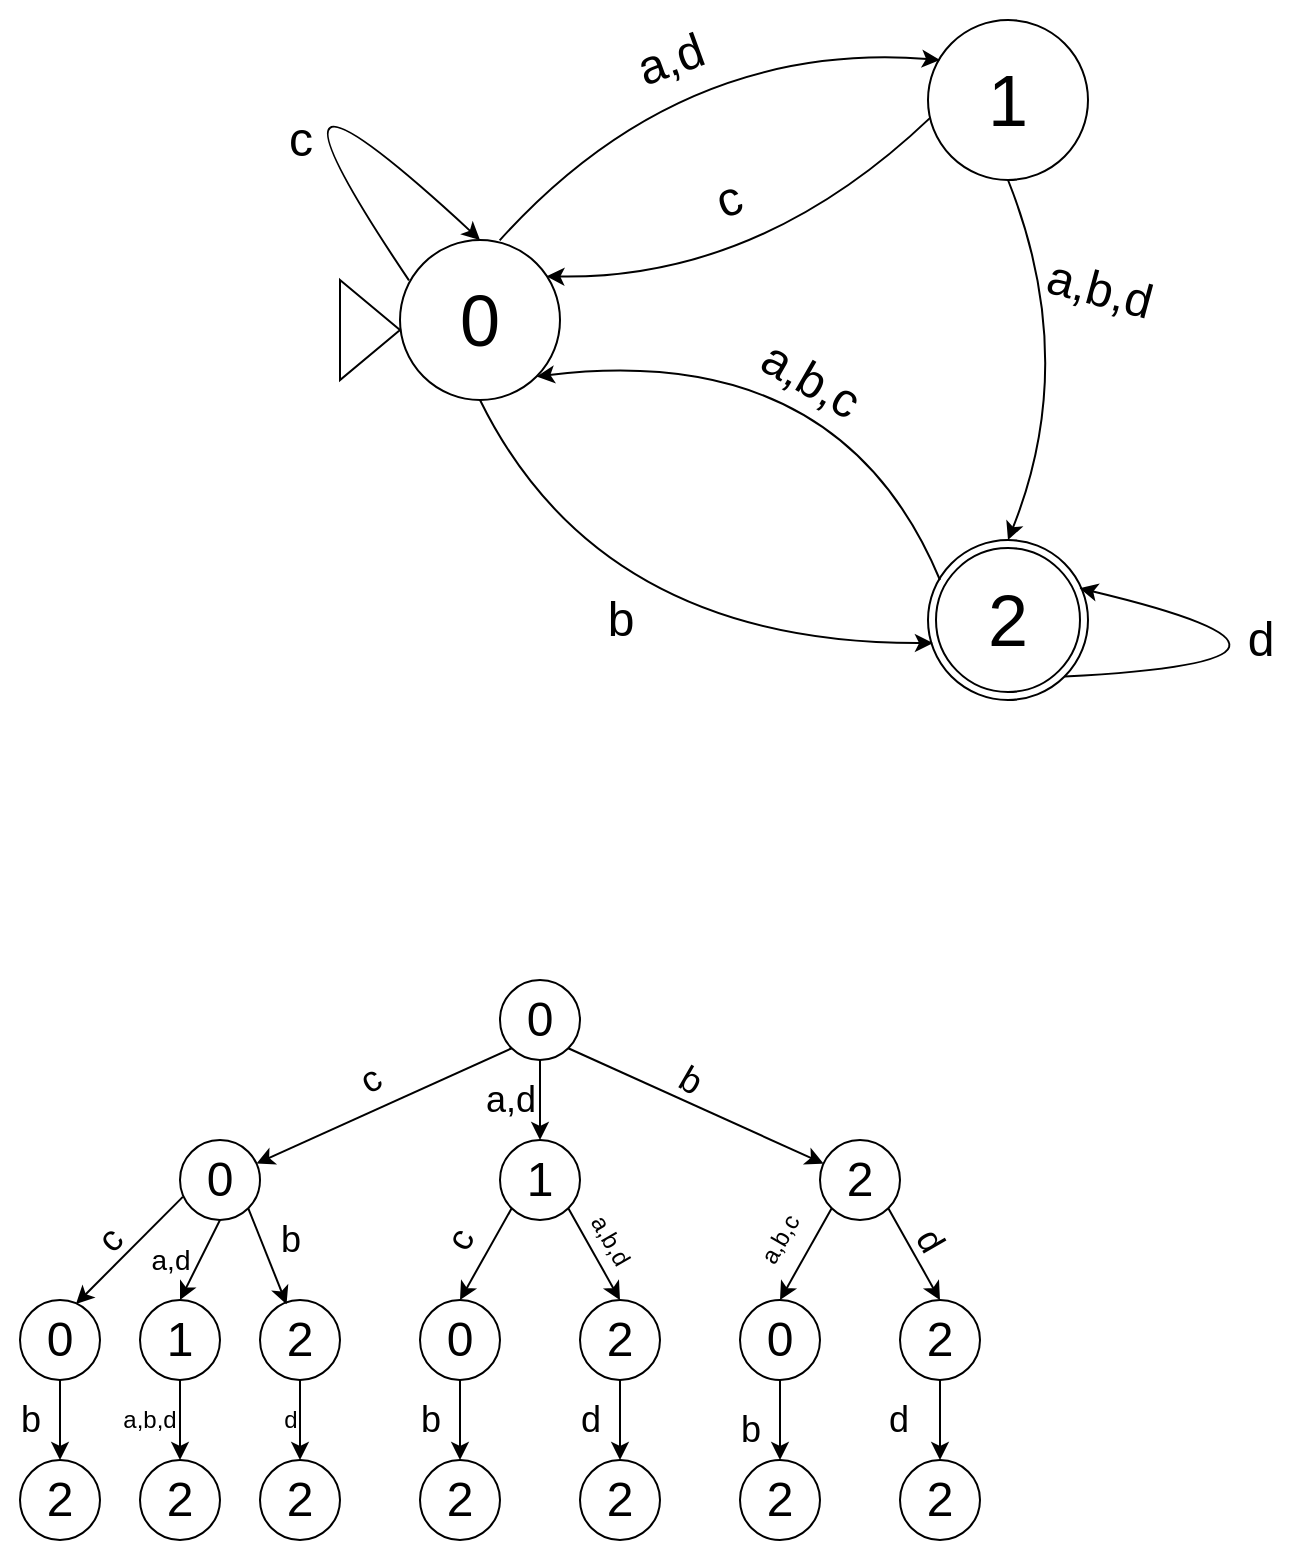 <mxfile version="24.4.9" type="github">
  <diagram name="Страница — 1" id="2zG2QO-hFIdxCl5BQbkB">
    <mxGraphModel dx="687" dy="390" grid="0" gridSize="10" guides="1" tooltips="1" connect="1" arrows="1" fold="1" page="1" pageScale="1" pageWidth="827" pageHeight="1169" math="0" shadow="0">
      <root>
        <mxCell id="0" />
        <mxCell id="1" parent="0" />
        <mxCell id="6MPeJkrhQAW0BNNzGtQ6-1" value="&lt;font style=&quot;font-size: 36px;&quot;&gt;2&lt;/font&gt;" style="ellipse;shape=doubleEllipse;whiteSpace=wrap;html=1;aspect=fixed;" parent="1" vertex="1">
          <mxGeometry x="534" y="380" width="80" height="80" as="geometry" />
        </mxCell>
        <mxCell id="6MPeJkrhQAW0BNNzGtQ6-2" value="&lt;font style=&quot;font-size: 36px;&quot;&gt;0&lt;/font&gt;" style="ellipse;whiteSpace=wrap;html=1;aspect=fixed;" parent="1" vertex="1">
          <mxGeometry x="270" y="230" width="80" height="80" as="geometry" />
        </mxCell>
        <mxCell id="6MPeJkrhQAW0BNNzGtQ6-3" value="&lt;font style=&quot;font-size: 36px;&quot;&gt;1&lt;/font&gt;" style="ellipse;whiteSpace=wrap;html=1;aspect=fixed;" parent="1" vertex="1">
          <mxGeometry x="534" y="120" width="80" height="80" as="geometry" />
        </mxCell>
        <mxCell id="6MPeJkrhQAW0BNNzGtQ6-5" value="" style="endArrow=classic;html=1;rounded=0;exitX=0.623;exitY=0.002;exitDx=0;exitDy=0;exitPerimeter=0;curved=1;" parent="1" source="6MPeJkrhQAW0BNNzGtQ6-2" edge="1">
          <mxGeometry width="50" height="50" relative="1" as="geometry">
            <mxPoint x="360" y="210" as="sourcePoint" />
            <mxPoint x="540" y="140" as="targetPoint" />
            <Array as="points">
              <mxPoint x="410" y="130" />
            </Array>
          </mxGeometry>
        </mxCell>
        <mxCell id="6MPeJkrhQAW0BNNzGtQ6-6" value="" style="endArrow=classic;html=1;rounded=0;entryX=0.915;entryY=0.227;entryDx=0;entryDy=0;entryPerimeter=0;curved=1;exitX=0.015;exitY=0.61;exitDx=0;exitDy=0;exitPerimeter=0;" parent="1" source="6MPeJkrhQAW0BNNzGtQ6-3" target="6MPeJkrhQAW0BNNzGtQ6-2" edge="1">
          <mxGeometry width="50" height="50" relative="1" as="geometry">
            <mxPoint x="530" y="170" as="sourcePoint" />
            <mxPoint x="630" y="290" as="targetPoint" />
            <Array as="points">
              <mxPoint x="450" y="250" />
            </Array>
          </mxGeometry>
        </mxCell>
        <mxCell id="6MPeJkrhQAW0BNNzGtQ6-7" value="" style="triangle;whiteSpace=wrap;html=1;" parent="1" vertex="1">
          <mxGeometry x="240" y="250" width="30" height="50" as="geometry" />
        </mxCell>
        <mxCell id="6MPeJkrhQAW0BNNzGtQ6-8" value="&lt;font style=&quot;font-size: 24px;&quot;&gt;a,d&lt;/font&gt;" style="text;html=1;align=center;verticalAlign=middle;resizable=0;points=[];autosize=1;strokeColor=none;fillColor=none;rotation=-20;" parent="1" vertex="1">
          <mxGeometry x="375" y="120" width="60" height="40" as="geometry" />
        </mxCell>
        <mxCell id="6MPeJkrhQAW0BNNzGtQ6-9" value="&lt;font style=&quot;font-size: 24px;&quot;&gt;c&lt;/font&gt;" style="text;html=1;align=center;verticalAlign=middle;resizable=0;points=[];autosize=1;strokeColor=none;fillColor=none;rotation=-20;" parent="1" vertex="1">
          <mxGeometry x="414" y="190" width="40" height="40" as="geometry" />
        </mxCell>
        <mxCell id="6MPeJkrhQAW0BNNzGtQ6-10" value="" style="endArrow=classic;html=1;rounded=0;exitX=0.5;exitY=1;exitDx=0;exitDy=0;entryX=0.5;entryY=0;entryDx=0;entryDy=0;curved=1;" parent="1" source="6MPeJkrhQAW0BNNzGtQ6-3" target="6MPeJkrhQAW0BNNzGtQ6-1" edge="1">
          <mxGeometry width="50" height="50" relative="1" as="geometry">
            <mxPoint x="490" y="290" as="sourcePoint" />
            <mxPoint x="540" y="240" as="targetPoint" />
            <Array as="points">
              <mxPoint x="610" y="290" />
            </Array>
          </mxGeometry>
        </mxCell>
        <mxCell id="6MPeJkrhQAW0BNNzGtQ6-11" value="&lt;font style=&quot;font-size: 24px;&quot;&gt;a,b,d&lt;/font&gt;" style="text;html=1;align=center;verticalAlign=middle;whiteSpace=wrap;rounded=0;rotation=15;" parent="1" vertex="1">
          <mxGeometry x="590" y="240" width="60" height="30" as="geometry" />
        </mxCell>
        <mxCell id="6MPeJkrhQAW0BNNzGtQ6-12" value="" style="endArrow=classic;html=1;rounded=0;exitX=1;exitY=1;exitDx=0;exitDy=0;entryX=0.948;entryY=0.302;entryDx=0;entryDy=0;curved=1;entryPerimeter=0;" parent="1" source="6MPeJkrhQAW0BNNzGtQ6-1" target="6MPeJkrhQAW0BNNzGtQ6-1" edge="1">
          <mxGeometry width="50" height="50" relative="1" as="geometry">
            <mxPoint x="570" y="340" as="sourcePoint" />
            <mxPoint x="660" y="430" as="targetPoint" />
            <Array as="points">
              <mxPoint x="760" y="440" />
            </Array>
          </mxGeometry>
        </mxCell>
        <mxCell id="6MPeJkrhQAW0BNNzGtQ6-13" value="&lt;font style=&quot;font-size: 24px;&quot;&gt;d&lt;/font&gt;" style="text;html=1;align=center;verticalAlign=middle;resizable=0;points=[];autosize=1;strokeColor=none;fillColor=none;" parent="1" vertex="1">
          <mxGeometry x="680" y="410" width="40" height="40" as="geometry" />
        </mxCell>
        <mxCell id="6MPeJkrhQAW0BNNzGtQ6-15" value="" style="endArrow=classic;html=1;rounded=0;exitX=0.5;exitY=1;exitDx=0;exitDy=0;entryX=0.031;entryY=0.644;entryDx=0;entryDy=0;entryPerimeter=0;curved=1;" parent="1" source="6MPeJkrhQAW0BNNzGtQ6-2" target="6MPeJkrhQAW0BNNzGtQ6-1" edge="1">
          <mxGeometry width="50" height="50" relative="1" as="geometry">
            <mxPoint x="570" y="340" as="sourcePoint" />
            <mxPoint x="620" y="290" as="targetPoint" />
            <Array as="points">
              <mxPoint x="370" y="432" />
            </Array>
          </mxGeometry>
        </mxCell>
        <mxCell id="6MPeJkrhQAW0BNNzGtQ6-16" value="" style="endArrow=classic;html=1;rounded=0;exitX=0.075;exitY=0.25;exitDx=0;exitDy=0;exitPerimeter=0;entryX=1;entryY=1;entryDx=0;entryDy=0;curved=1;" parent="1" source="6MPeJkrhQAW0BNNzGtQ6-1" target="6MPeJkrhQAW0BNNzGtQ6-2" edge="1">
          <mxGeometry width="50" height="50" relative="1" as="geometry">
            <mxPoint x="570" y="340" as="sourcePoint" />
            <mxPoint x="620" y="290" as="targetPoint" />
            <Array as="points">
              <mxPoint x="490" y="280" />
            </Array>
          </mxGeometry>
        </mxCell>
        <mxCell id="6MPeJkrhQAW0BNNzGtQ6-17" value="&lt;font style=&quot;font-size: 24px;&quot;&gt;b&lt;/font&gt;" style="text;html=1;align=center;verticalAlign=middle;resizable=0;points=[];autosize=1;strokeColor=none;fillColor=none;" parent="1" vertex="1">
          <mxGeometry x="360" y="400" width="40" height="40" as="geometry" />
        </mxCell>
        <mxCell id="6MPeJkrhQAW0BNNzGtQ6-18" value="&lt;font style=&quot;font-size: 24px;&quot;&gt;a,b,c&lt;/font&gt;" style="text;html=1;align=center;verticalAlign=middle;resizable=0;points=[];autosize=1;strokeColor=none;fillColor=none;rotation=30;" parent="1" vertex="1">
          <mxGeometry x="435" y="280" width="80" height="40" as="geometry" />
        </mxCell>
        <mxCell id="6MPeJkrhQAW0BNNzGtQ6-19" value="" style="endArrow=classic;html=1;rounded=0;exitX=0.056;exitY=0.252;exitDx=0;exitDy=0;exitPerimeter=0;entryX=0.5;entryY=0;entryDx=0;entryDy=0;entryPerimeter=0;curved=1;" parent="1" source="6MPeJkrhQAW0BNNzGtQ6-2" target="6MPeJkrhQAW0BNNzGtQ6-2" edge="1">
          <mxGeometry width="50" height="50" relative="1" as="geometry">
            <mxPoint x="570" y="330" as="sourcePoint" />
            <mxPoint x="274" y="160" as="targetPoint" />
            <Array as="points">
              <mxPoint x="180" y="110" />
            </Array>
          </mxGeometry>
        </mxCell>
        <mxCell id="6MPeJkrhQAW0BNNzGtQ6-20" value="&lt;font style=&quot;font-size: 24px;&quot;&gt;c&lt;/font&gt;" style="text;html=1;align=center;verticalAlign=middle;resizable=0;points=[];autosize=1;strokeColor=none;fillColor=none;" parent="1" vertex="1">
          <mxGeometry x="200" y="160" width="40" height="40" as="geometry" />
        </mxCell>
        <mxCell id="6FZyRCIPjd43izqGtpry-1" value="&lt;font style=&quot;font-size: 24px;&quot;&gt;0&lt;/font&gt;" style="ellipse;whiteSpace=wrap;html=1;aspect=fixed;" vertex="1" parent="1">
          <mxGeometry x="320" y="600" width="40" height="40" as="geometry" />
        </mxCell>
        <mxCell id="6FZyRCIPjd43izqGtpry-3" value="" style="endArrow=classic;html=1;rounded=0;exitX=0;exitY=1;exitDx=0;exitDy=0;" edge="1" parent="1" source="6FZyRCIPjd43izqGtpry-1" target="6FZyRCIPjd43izqGtpry-4">
          <mxGeometry width="50" height="50" relative="1" as="geometry">
            <mxPoint x="370" y="670" as="sourcePoint" />
            <mxPoint x="270" y="660" as="targetPoint" />
          </mxGeometry>
        </mxCell>
        <mxCell id="6FZyRCIPjd43izqGtpry-4" value="&lt;font style=&quot;font-size: 24px;&quot;&gt;0&lt;/font&gt;" style="ellipse;whiteSpace=wrap;html=1;aspect=fixed;" vertex="1" parent="1">
          <mxGeometry x="160" y="680" width="40" height="40" as="geometry" />
        </mxCell>
        <mxCell id="6FZyRCIPjd43izqGtpry-5" value="&lt;font style=&quot;font-size: 24px;&quot;&gt;1&lt;/font&gt;" style="ellipse;whiteSpace=wrap;html=1;aspect=fixed;" vertex="1" parent="1">
          <mxGeometry x="320" y="680" width="40" height="40" as="geometry" />
        </mxCell>
        <mxCell id="6FZyRCIPjd43izqGtpry-6" value="&lt;font style=&quot;font-size: 24px;&quot;&gt;2&lt;/font&gt;" style="ellipse;whiteSpace=wrap;html=1;aspect=fixed;" vertex="1" parent="1">
          <mxGeometry x="480" y="680" width="40" height="40" as="geometry" />
        </mxCell>
        <mxCell id="6FZyRCIPjd43izqGtpry-7" value="" style="endArrow=classic;html=1;rounded=0;exitX=1;exitY=1;exitDx=0;exitDy=0;" edge="1" parent="1" source="6FZyRCIPjd43izqGtpry-1" target="6FZyRCIPjd43izqGtpry-6">
          <mxGeometry width="50" height="50" relative="1" as="geometry">
            <mxPoint x="370" y="670" as="sourcePoint" />
            <mxPoint x="420" y="620" as="targetPoint" />
          </mxGeometry>
        </mxCell>
        <mxCell id="6FZyRCIPjd43izqGtpry-8" value="" style="endArrow=classic;html=1;rounded=0;exitX=0.5;exitY=1;exitDx=0;exitDy=0;entryX=0.5;entryY=0;entryDx=0;entryDy=0;" edge="1" parent="1" source="6FZyRCIPjd43izqGtpry-1" target="6FZyRCIPjd43izqGtpry-5">
          <mxGeometry width="50" height="50" relative="1" as="geometry">
            <mxPoint x="370" y="670" as="sourcePoint" />
            <mxPoint x="420" y="620" as="targetPoint" />
          </mxGeometry>
        </mxCell>
        <mxCell id="6FZyRCIPjd43izqGtpry-9" value="&lt;font style=&quot;font-size: 18px;&quot;&gt;a,d&lt;/font&gt;" style="text;html=1;align=center;verticalAlign=middle;resizable=0;points=[];autosize=1;strokeColor=none;fillColor=none;rotation=0;" vertex="1" parent="1">
          <mxGeometry x="300" y="640" width="50" height="40" as="geometry" />
        </mxCell>
        <mxCell id="6FZyRCIPjd43izqGtpry-14" value="&lt;font style=&quot;font-size: 18px;&quot;&gt;c&lt;/font&gt;" style="text;html=1;align=center;verticalAlign=middle;resizable=0;points=[];autosize=1;strokeColor=none;fillColor=none;rotation=-30;" vertex="1" parent="1">
          <mxGeometry x="240" y="630" width="30" height="40" as="geometry" />
        </mxCell>
        <mxCell id="6FZyRCIPjd43izqGtpry-15" value="&lt;font style=&quot;font-size: 18px;&quot;&gt;b&lt;/font&gt;" style="text;html=1;align=center;verticalAlign=middle;resizable=0;points=[];autosize=1;strokeColor=none;fillColor=none;rotation=30;" vertex="1" parent="1">
          <mxGeometry x="400" y="630" width="30" height="40" as="geometry" />
        </mxCell>
        <mxCell id="6FZyRCIPjd43izqGtpry-16" value="&lt;font style=&quot;font-size: 24px;&quot;&gt;0&lt;/font&gt;" style="ellipse;whiteSpace=wrap;html=1;aspect=fixed;" vertex="1" parent="1">
          <mxGeometry x="80" y="760" width="40" height="40" as="geometry" />
        </mxCell>
        <mxCell id="6FZyRCIPjd43izqGtpry-17" value="" style="endArrow=classic;html=1;rounded=0;exitX=0.035;exitY=0.711;exitDx=0;exitDy=0;exitPerimeter=0;" edge="1" parent="1" source="6FZyRCIPjd43izqGtpry-4">
          <mxGeometry width="50" height="50" relative="1" as="geometry">
            <mxPoint x="160" y="710" as="sourcePoint" />
            <mxPoint x="108" y="762" as="targetPoint" />
          </mxGeometry>
        </mxCell>
        <mxCell id="6FZyRCIPjd43izqGtpry-18" value="&lt;font style=&quot;font-size: 18px;&quot;&gt;c&lt;/font&gt;" style="text;html=1;align=center;verticalAlign=middle;resizable=0;points=[];autosize=1;strokeColor=none;fillColor=none;rotation=-45;" vertex="1" parent="1">
          <mxGeometry x="110" y="710" width="30" height="40" as="geometry" />
        </mxCell>
        <mxCell id="6FZyRCIPjd43izqGtpry-20" value="&lt;font style=&quot;font-size: 24px;&quot;&gt;2&lt;/font&gt;" style="ellipse;whiteSpace=wrap;html=1;aspect=fixed;" vertex="1" parent="1">
          <mxGeometry x="80" y="840" width="40" height="40" as="geometry" />
        </mxCell>
        <mxCell id="6FZyRCIPjd43izqGtpry-21" value="" style="endArrow=classic;html=1;rounded=0;exitX=0.5;exitY=1;exitDx=0;exitDy=0;entryX=0.5;entryY=0;entryDx=0;entryDy=0;" edge="1" parent="1" source="6FZyRCIPjd43izqGtpry-16" target="6FZyRCIPjd43izqGtpry-20">
          <mxGeometry width="50" height="50" relative="1" as="geometry">
            <mxPoint x="240" y="800" as="sourcePoint" />
            <mxPoint x="290" y="750" as="targetPoint" />
          </mxGeometry>
        </mxCell>
        <mxCell id="6FZyRCIPjd43izqGtpry-22" value="&lt;font style=&quot;font-size: 18px;&quot;&gt;b&lt;/font&gt;" style="text;html=1;align=center;verticalAlign=middle;resizable=0;points=[];autosize=1;strokeColor=none;fillColor=none;" vertex="1" parent="1">
          <mxGeometry x="70" y="800" width="30" height="40" as="geometry" />
        </mxCell>
        <mxCell id="6FZyRCIPjd43izqGtpry-24" value="&lt;font style=&quot;font-size: 24px;&quot;&gt;1&lt;/font&gt;" style="ellipse;whiteSpace=wrap;html=1;aspect=fixed;" vertex="1" parent="1">
          <mxGeometry x="140" y="760" width="40" height="40" as="geometry" />
        </mxCell>
        <mxCell id="6FZyRCIPjd43izqGtpry-25" value="" style="endArrow=classic;html=1;rounded=0;exitX=0.5;exitY=1;exitDx=0;exitDy=0;entryX=0.5;entryY=0;entryDx=0;entryDy=0;" edge="1" parent="1" source="6FZyRCIPjd43izqGtpry-4" target="6FZyRCIPjd43izqGtpry-24">
          <mxGeometry width="50" height="50" relative="1" as="geometry">
            <mxPoint x="320" y="730" as="sourcePoint" />
            <mxPoint x="370" y="680" as="targetPoint" />
          </mxGeometry>
        </mxCell>
        <mxCell id="6FZyRCIPjd43izqGtpry-26" value="&lt;font style=&quot;font-size: 14px;&quot;&gt;a,d&lt;/font&gt;" style="text;html=1;align=center;verticalAlign=middle;resizable=0;points=[];autosize=1;strokeColor=none;fillColor=none;" vertex="1" parent="1">
          <mxGeometry x="135" y="725" width="40" height="30" as="geometry" />
        </mxCell>
        <mxCell id="6FZyRCIPjd43izqGtpry-27" value="&lt;font style=&quot;font-size: 24px;&quot;&gt;2&lt;/font&gt;" style="ellipse;whiteSpace=wrap;html=1;aspect=fixed;" vertex="1" parent="1">
          <mxGeometry x="140" y="840" width="40" height="40" as="geometry" />
        </mxCell>
        <mxCell id="6FZyRCIPjd43izqGtpry-28" value="" style="endArrow=classic;html=1;rounded=0;exitX=0.5;exitY=1;exitDx=0;exitDy=0;entryX=0.5;entryY=0;entryDx=0;entryDy=0;" edge="1" parent="1" source="6FZyRCIPjd43izqGtpry-24" target="6FZyRCIPjd43izqGtpry-27">
          <mxGeometry width="50" height="50" relative="1" as="geometry">
            <mxPoint x="320" y="730" as="sourcePoint" />
            <mxPoint x="370" y="680" as="targetPoint" />
          </mxGeometry>
        </mxCell>
        <mxCell id="6FZyRCIPjd43izqGtpry-29" value="a,b,d" style="text;strokeColor=none;align=center;fillColor=none;html=1;verticalAlign=middle;whiteSpace=wrap;rounded=0;rotation=0;" vertex="1" parent="1">
          <mxGeometry x="115" y="805" width="60" height="30" as="geometry" />
        </mxCell>
        <mxCell id="6FZyRCIPjd43izqGtpry-30" value="&lt;font style=&quot;font-size: 24px;&quot;&gt;2&lt;/font&gt;" style="ellipse;whiteSpace=wrap;html=1;aspect=fixed;" vertex="1" parent="1">
          <mxGeometry x="200" y="760" width="40" height="40" as="geometry" />
        </mxCell>
        <mxCell id="6FZyRCIPjd43izqGtpry-31" value="" style="endArrow=classic;html=1;rounded=0;exitX=1;exitY=1;exitDx=0;exitDy=0;entryX=0.332;entryY=0.053;entryDx=0;entryDy=0;entryPerimeter=0;" edge="1" parent="1" source="6FZyRCIPjd43izqGtpry-4" target="6FZyRCIPjd43izqGtpry-30">
          <mxGeometry width="50" height="50" relative="1" as="geometry">
            <mxPoint x="200" y="730" as="sourcePoint" />
            <mxPoint x="370" y="750" as="targetPoint" />
          </mxGeometry>
        </mxCell>
        <mxCell id="6FZyRCIPjd43izqGtpry-35" value="&lt;font style=&quot;font-size: 24px;&quot;&gt;0&lt;/font&gt;" style="ellipse;whiteSpace=wrap;html=1;aspect=fixed;" vertex="1" parent="1">
          <mxGeometry x="280" y="760" width="40" height="40" as="geometry" />
        </mxCell>
        <mxCell id="6FZyRCIPjd43izqGtpry-36" value="&lt;font style=&quot;font-size: 24px;&quot;&gt;2&lt;/font&gt;" style="ellipse;whiteSpace=wrap;html=1;aspect=fixed;" vertex="1" parent="1">
          <mxGeometry x="360" y="760" width="40" height="40" as="geometry" />
        </mxCell>
        <mxCell id="6FZyRCIPjd43izqGtpry-37" value="&lt;font style=&quot;font-size: 24px;&quot;&gt;2&lt;/font&gt;" style="ellipse;whiteSpace=wrap;html=1;aspect=fixed;" vertex="1" parent="1">
          <mxGeometry x="200" y="840" width="40" height="40" as="geometry" />
        </mxCell>
        <mxCell id="6FZyRCIPjd43izqGtpry-38" value="" style="endArrow=classic;html=1;rounded=0;exitX=0.5;exitY=1;exitDx=0;exitDy=0;entryX=0.5;entryY=0;entryDx=0;entryDy=0;" edge="1" parent="1" source="6FZyRCIPjd43izqGtpry-30" target="6FZyRCIPjd43izqGtpry-37">
          <mxGeometry width="50" height="50" relative="1" as="geometry">
            <mxPoint x="330" y="850" as="sourcePoint" />
            <mxPoint x="380" y="800" as="targetPoint" />
          </mxGeometry>
        </mxCell>
        <mxCell id="6FZyRCIPjd43izqGtpry-40" value="d" style="text;html=1;align=center;verticalAlign=middle;resizable=0;points=[];autosize=1;strokeColor=none;fillColor=none;" vertex="1" parent="1">
          <mxGeometry x="200" y="805" width="30" height="30" as="geometry" />
        </mxCell>
        <mxCell id="6FZyRCIPjd43izqGtpry-42" value="" style="endArrow=classic;html=1;rounded=0;exitX=0;exitY=1;exitDx=0;exitDy=0;entryX=0.5;entryY=0;entryDx=0;entryDy=0;" edge="1" parent="1" source="6FZyRCIPjd43izqGtpry-5" target="6FZyRCIPjd43izqGtpry-35">
          <mxGeometry width="50" height="50" relative="1" as="geometry">
            <mxPoint x="330" y="710" as="sourcePoint" />
            <mxPoint x="380" y="660" as="targetPoint" />
          </mxGeometry>
        </mxCell>
        <mxCell id="6FZyRCIPjd43izqGtpry-43" value="" style="endArrow=classic;html=1;rounded=0;exitX=1;exitY=1;exitDx=0;exitDy=0;entryX=0.5;entryY=0;entryDx=0;entryDy=0;" edge="1" parent="1" source="6FZyRCIPjd43izqGtpry-5" target="6FZyRCIPjd43izqGtpry-36">
          <mxGeometry width="50" height="50" relative="1" as="geometry">
            <mxPoint x="330" y="710" as="sourcePoint" />
            <mxPoint x="380" y="660" as="targetPoint" />
          </mxGeometry>
        </mxCell>
        <mxCell id="6FZyRCIPjd43izqGtpry-44" value="a,b,d" style="text;html=1;align=center;verticalAlign=middle;resizable=0;points=[];autosize=1;strokeColor=none;fillColor=none;rotation=60;" vertex="1" parent="1">
          <mxGeometry x="350" y="715" width="50" height="30" as="geometry" />
        </mxCell>
        <mxCell id="6FZyRCIPjd43izqGtpry-46" value="&lt;font style=&quot;font-size: 18px;&quot;&gt;c&lt;/font&gt;" style="text;html=1;align=center;verticalAlign=middle;resizable=0;points=[];autosize=1;strokeColor=none;fillColor=none;rotation=-60;" vertex="1" parent="1">
          <mxGeometry x="285" y="710" width="30" height="40" as="geometry" />
        </mxCell>
        <mxCell id="6FZyRCIPjd43izqGtpry-47" value="&lt;font style=&quot;font-size: 24px;&quot;&gt;2&lt;/font&gt;" style="ellipse;whiteSpace=wrap;html=1;aspect=fixed;" vertex="1" parent="1">
          <mxGeometry x="280" y="840" width="40" height="40" as="geometry" />
        </mxCell>
        <mxCell id="6FZyRCIPjd43izqGtpry-48" value="&lt;font style=&quot;font-size: 24px;&quot;&gt;2&lt;/font&gt;" style="ellipse;whiteSpace=wrap;html=1;aspect=fixed;" vertex="1" parent="1">
          <mxGeometry x="360" y="840" width="40" height="40" as="geometry" />
        </mxCell>
        <mxCell id="6FZyRCIPjd43izqGtpry-49" value="" style="endArrow=classic;html=1;rounded=0;exitX=0.5;exitY=1;exitDx=0;exitDy=0;entryX=0.5;entryY=0;entryDx=0;entryDy=0;" edge="1" parent="1" source="6FZyRCIPjd43izqGtpry-35" target="6FZyRCIPjd43izqGtpry-47">
          <mxGeometry width="50" height="50" relative="1" as="geometry">
            <mxPoint x="420" y="790" as="sourcePoint" />
            <mxPoint x="470" y="740" as="targetPoint" />
          </mxGeometry>
        </mxCell>
        <mxCell id="6FZyRCIPjd43izqGtpry-50" value="" style="endArrow=classic;html=1;rounded=0;exitX=0.5;exitY=1;exitDx=0;exitDy=0;entryX=0.5;entryY=0;entryDx=0;entryDy=0;" edge="1" parent="1" source="6FZyRCIPjd43izqGtpry-36" target="6FZyRCIPjd43izqGtpry-48">
          <mxGeometry width="50" height="50" relative="1" as="geometry">
            <mxPoint x="420" y="790" as="sourcePoint" />
            <mxPoint x="470" y="740" as="targetPoint" />
          </mxGeometry>
        </mxCell>
        <mxCell id="6FZyRCIPjd43izqGtpry-51" value="&lt;font style=&quot;font-size: 18px;&quot;&gt;b&lt;/font&gt;" style="text;html=1;align=center;verticalAlign=middle;resizable=0;points=[];autosize=1;strokeColor=none;fillColor=none;" vertex="1" parent="1">
          <mxGeometry x="270" y="800" width="30" height="40" as="geometry" />
        </mxCell>
        <mxCell id="6FZyRCIPjd43izqGtpry-52" value="&lt;font style=&quot;font-size: 18px;&quot;&gt;d&lt;/font&gt;" style="text;html=1;align=center;verticalAlign=middle;resizable=0;points=[];autosize=1;strokeColor=none;fillColor=none;" vertex="1" parent="1">
          <mxGeometry x="350" y="800" width="30" height="40" as="geometry" />
        </mxCell>
        <mxCell id="6FZyRCIPjd43izqGtpry-53" value="&lt;font style=&quot;font-size: 24px;&quot;&gt;0&lt;/font&gt;" style="ellipse;whiteSpace=wrap;html=1;aspect=fixed;" vertex="1" parent="1">
          <mxGeometry x="440" y="760" width="40" height="40" as="geometry" />
        </mxCell>
        <mxCell id="6FZyRCIPjd43izqGtpry-54" value="&lt;font style=&quot;font-size: 24px;&quot;&gt;2&lt;/font&gt;" style="ellipse;whiteSpace=wrap;html=1;aspect=fixed;" vertex="1" parent="1">
          <mxGeometry x="520" y="760" width="40" height="40" as="geometry" />
        </mxCell>
        <mxCell id="6FZyRCIPjd43izqGtpry-55" value="" style="endArrow=classic;html=1;rounded=0;exitX=0;exitY=1;exitDx=0;exitDy=0;entryX=0.5;entryY=0;entryDx=0;entryDy=0;" edge="1" parent="1" source="6FZyRCIPjd43izqGtpry-6" target="6FZyRCIPjd43izqGtpry-53">
          <mxGeometry width="50" height="50" relative="1" as="geometry">
            <mxPoint x="380" y="780" as="sourcePoint" />
            <mxPoint x="430" y="730" as="targetPoint" />
          </mxGeometry>
        </mxCell>
        <mxCell id="6FZyRCIPjd43izqGtpry-56" value="" style="endArrow=classic;html=1;rounded=0;exitX=1;exitY=1;exitDx=0;exitDy=0;entryX=0.5;entryY=0;entryDx=0;entryDy=0;" edge="1" parent="1" source="6FZyRCIPjd43izqGtpry-6" target="6FZyRCIPjd43izqGtpry-54">
          <mxGeometry width="50" height="50" relative="1" as="geometry">
            <mxPoint x="380" y="780" as="sourcePoint" />
            <mxPoint x="430" y="730" as="targetPoint" />
          </mxGeometry>
        </mxCell>
        <mxCell id="6FZyRCIPjd43izqGtpry-57" value="&lt;font style=&quot;font-size: 24px;&quot;&gt;2&lt;/font&gt;" style="ellipse;whiteSpace=wrap;html=1;aspect=fixed;" vertex="1" parent="1">
          <mxGeometry x="440" y="840" width="40" height="40" as="geometry" />
        </mxCell>
        <mxCell id="6FZyRCIPjd43izqGtpry-58" value="&lt;font style=&quot;font-size: 24px;&quot;&gt;2&lt;/font&gt;" style="ellipse;whiteSpace=wrap;html=1;aspect=fixed;" vertex="1" parent="1">
          <mxGeometry x="520" y="840" width="40" height="40" as="geometry" />
        </mxCell>
        <mxCell id="6FZyRCIPjd43izqGtpry-59" value="" style="endArrow=classic;html=1;rounded=0;exitX=0.5;exitY=1;exitDx=0;exitDy=0;entryX=0.5;entryY=0;entryDx=0;entryDy=0;" edge="1" parent="1" source="6FZyRCIPjd43izqGtpry-53" target="6FZyRCIPjd43izqGtpry-57">
          <mxGeometry width="50" height="50" relative="1" as="geometry">
            <mxPoint x="380" y="850" as="sourcePoint" />
            <mxPoint x="430" y="800" as="targetPoint" />
          </mxGeometry>
        </mxCell>
        <mxCell id="6FZyRCIPjd43izqGtpry-60" value="" style="endArrow=classic;html=1;rounded=0;exitX=0.5;exitY=1;exitDx=0;exitDy=0;entryX=0.5;entryY=0;entryDx=0;entryDy=0;" edge="1" parent="1" source="6FZyRCIPjd43izqGtpry-54" target="6FZyRCIPjd43izqGtpry-58">
          <mxGeometry width="50" height="50" relative="1" as="geometry">
            <mxPoint x="380" y="850" as="sourcePoint" />
            <mxPoint x="430" y="800" as="targetPoint" />
          </mxGeometry>
        </mxCell>
        <mxCell id="6FZyRCIPjd43izqGtpry-61" value="&lt;font style=&quot;font-size: 18px;&quot;&gt;b&lt;/font&gt;" style="text;html=1;align=center;verticalAlign=middle;resizable=0;points=[];autosize=1;strokeColor=none;fillColor=none;" vertex="1" parent="1">
          <mxGeometry x="430" y="805" width="30" height="40" as="geometry" />
        </mxCell>
        <mxCell id="6FZyRCIPjd43izqGtpry-62" value="&lt;font style=&quot;font-size: 18px;&quot;&gt;d&lt;/font&gt;" style="text;html=1;align=center;verticalAlign=middle;resizable=0;points=[];autosize=1;strokeColor=none;fillColor=none;" vertex="1" parent="1">
          <mxGeometry x="504" y="800" width="30" height="40" as="geometry" />
        </mxCell>
        <mxCell id="6FZyRCIPjd43izqGtpry-63" value="&lt;font style=&quot;font-size: 18px;&quot;&gt;d&lt;/font&gt;" style="text;html=1;align=center;verticalAlign=middle;resizable=0;points=[];autosize=1;strokeColor=none;fillColor=none;rotation=60;" vertex="1" parent="1">
          <mxGeometry x="520" y="710" width="30" height="40" as="geometry" />
        </mxCell>
        <mxCell id="6FZyRCIPjd43izqGtpry-65" value="a,b,c" style="text;html=1;align=center;verticalAlign=middle;resizable=0;points=[];autosize=1;strokeColor=none;fillColor=none;rotation=-60;" vertex="1" parent="1">
          <mxGeometry x="435" y="715" width="50" height="30" as="geometry" />
        </mxCell>
        <mxCell id="6FZyRCIPjd43izqGtpry-66" value="&lt;font style=&quot;font-size: 18px;&quot;&gt;b&lt;/font&gt;" style="text;html=1;align=center;verticalAlign=middle;resizable=0;points=[];autosize=1;strokeColor=none;fillColor=none;" vertex="1" parent="1">
          <mxGeometry x="200" y="710" width="30" height="40" as="geometry" />
        </mxCell>
      </root>
    </mxGraphModel>
  </diagram>
</mxfile>
